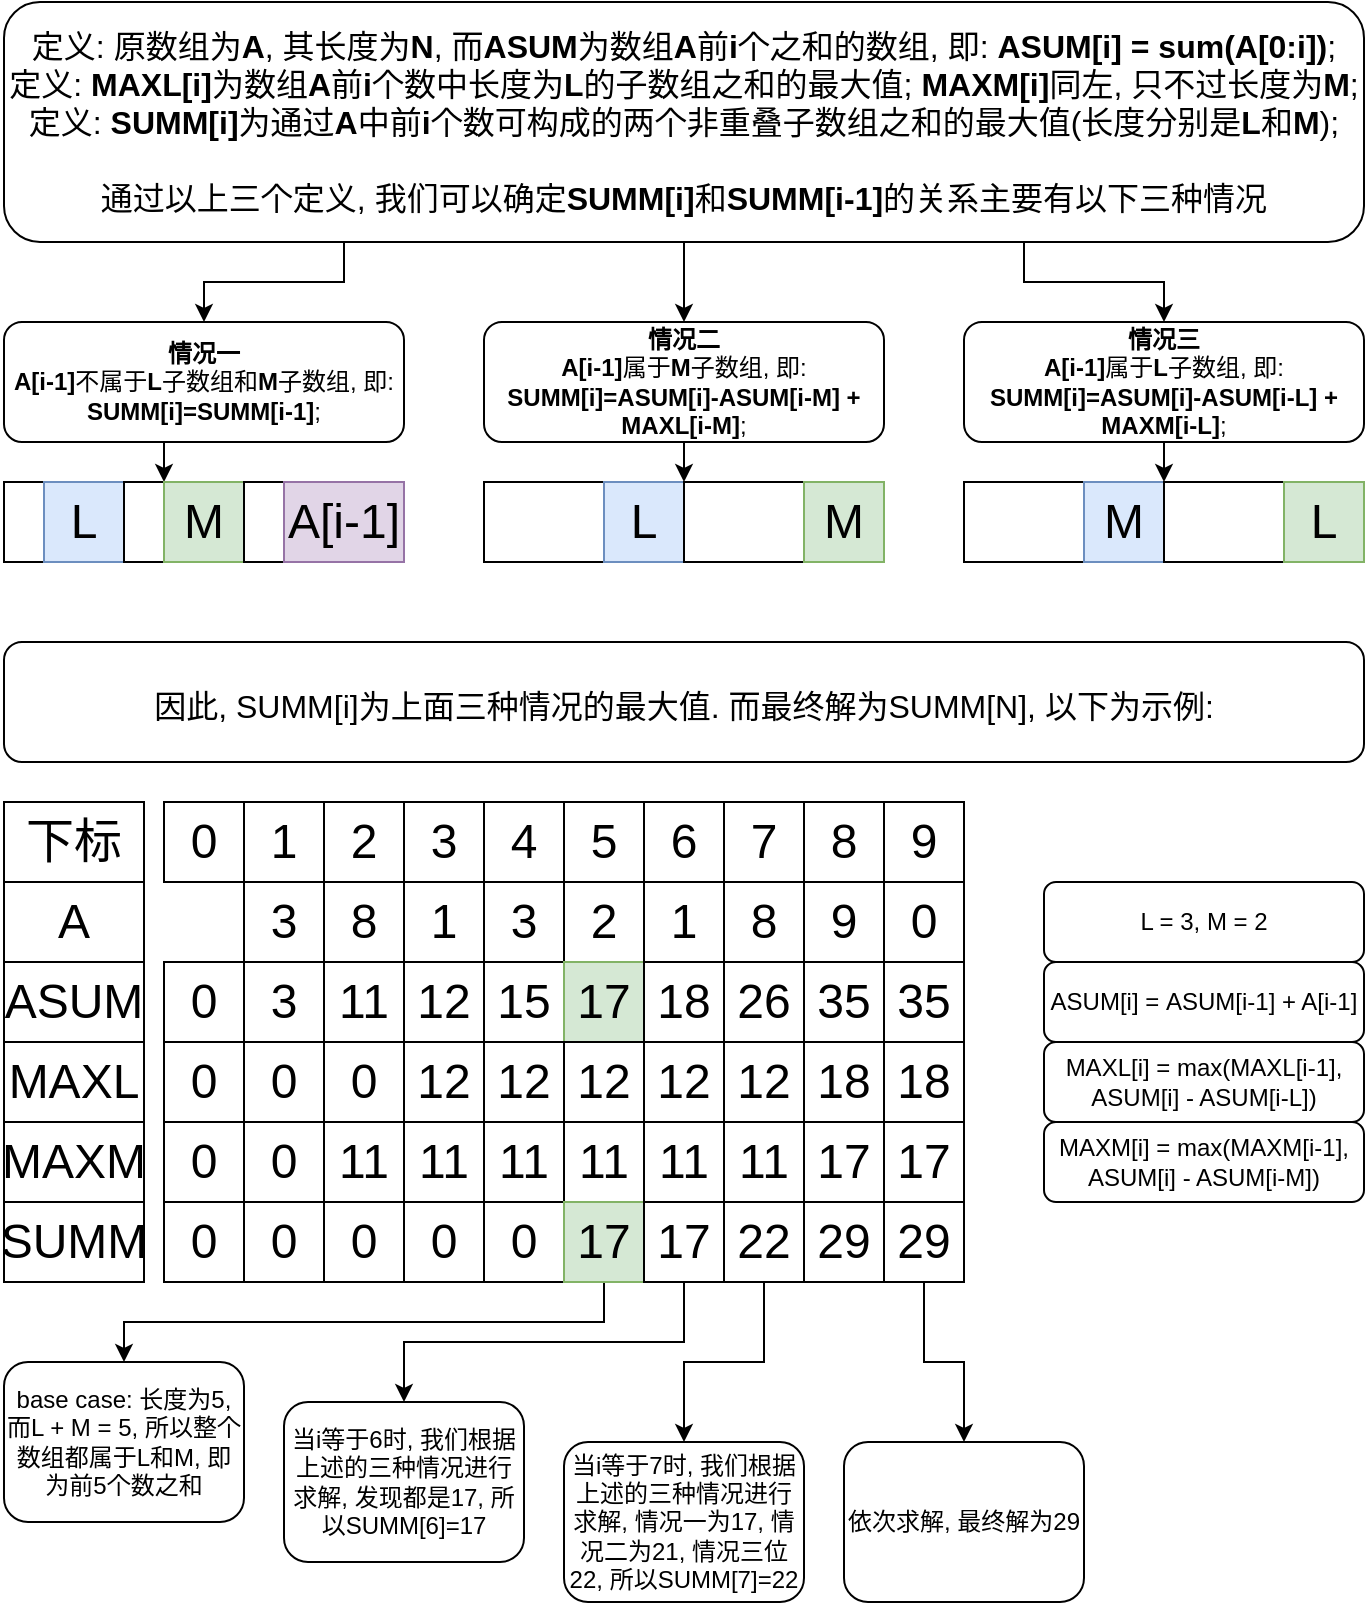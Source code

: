 <mxfile version="10.7.5" type="github"><diagram id="J-oB_Gyhdbi0Jz0GIsj-" name="Page-1"><mxGraphModel dx="918" dy="566" grid="1" gridSize="10" guides="1" tooltips="1" connect="1" arrows="1" fold="1" page="1" pageScale="1" pageWidth="850" pageHeight="1100" background="none" math="0" shadow="0"><root><mxCell id="0"/><mxCell id="1" parent="0"/><mxCell id="FOKrI0ng_Bm-5rEpiM3C-20" style="edgeStyle=orthogonalEdgeStyle;rounded=0;orthogonalLoop=1;jettySize=auto;html=1;exitX=0.25;exitY=1;exitDx=0;exitDy=0;fontSize=24;" edge="1" parent="1" source="X7NBNO9IW3vi-4_0X4rQ-117" target="FOKrI0ng_Bm-5rEpiM3C-1"><mxGeometry relative="1" as="geometry"/></mxCell><mxCell id="FOKrI0ng_Bm-5rEpiM3C-21" style="edgeStyle=orthogonalEdgeStyle;rounded=0;orthogonalLoop=1;jettySize=auto;html=1;exitX=0.5;exitY=1;exitDx=0;exitDy=0;entryX=0.5;entryY=0;entryDx=0;entryDy=0;fontSize=24;" edge="1" parent="1" source="X7NBNO9IW3vi-4_0X4rQ-117" target="FOKrI0ng_Bm-5rEpiM3C-9"><mxGeometry relative="1" as="geometry"/></mxCell><mxCell id="FOKrI0ng_Bm-5rEpiM3C-22" style="edgeStyle=orthogonalEdgeStyle;rounded=0;orthogonalLoop=1;jettySize=auto;html=1;exitX=0.75;exitY=1;exitDx=0;exitDy=0;entryX=0.5;entryY=0;entryDx=0;entryDy=0;fontSize=24;" edge="1" parent="1" source="X7NBNO9IW3vi-4_0X4rQ-117" target="FOKrI0ng_Bm-5rEpiM3C-10"><mxGeometry relative="1" as="geometry"/></mxCell><mxCell id="X7NBNO9IW3vi-4_0X4rQ-117" value="定义: 原数组为&lt;b&gt;A&lt;/b&gt;, 其长度为&lt;b&gt;N&lt;/b&gt;, 而&lt;b&gt;ASUM&lt;/b&gt;为数组&lt;b&gt;A&lt;/b&gt;前&lt;b&gt;i&lt;/b&gt;个之和的数组, 即: &lt;b&gt;ASUM[i] = sum(A[0:i])&lt;/b&gt;;&lt;br&gt;定义: &lt;b&gt;MAXL[i]&lt;/b&gt;为数组&lt;b&gt;A&lt;/b&gt;前&lt;b&gt;i&lt;/b&gt;个数中长度为&lt;b&gt;L&lt;/b&gt;的子数组之和的最大值;&amp;nbsp;&lt;b&gt;MAXM[i]&lt;/b&gt;同左, 只不过长度为&lt;b&gt;M&lt;/b&gt;;&lt;br&gt;定义: &lt;b&gt;SUMM[i]&lt;/b&gt;为通过&lt;b&gt;A&lt;/b&gt;中前&lt;b&gt;i&lt;/b&gt;个数可构成的两个非重叠子数组之和的最大值(长度分别是&lt;b&gt;L&lt;/b&gt;和&lt;b&gt;M&lt;/b&gt;);&lt;br&gt;&lt;br&gt;通过以上三个定义, 我们可以确定&lt;b&gt;SUMM[i]&lt;/b&gt;和&lt;b&gt;SUMM[i-1]&lt;/b&gt;的关系主要有以下三种情况&lt;br&gt;" style="rounded=1;whiteSpace=wrap;html=1;fontSize=16;" parent="1" vertex="1"><mxGeometry x="80" y="40" width="680" height="120" as="geometry"/></mxCell><mxCell id="FOKrI0ng_Bm-5rEpiM3C-24" style="edgeStyle=orthogonalEdgeStyle;rounded=0;orthogonalLoop=1;jettySize=auto;html=1;exitX=0.5;exitY=1;exitDx=0;exitDy=0;entryX=0;entryY=0;entryDx=0;entryDy=0;entryPerimeter=0;fontSize=24;" edge="1" parent="1" source="FOKrI0ng_Bm-5rEpiM3C-1" target="FOKrI0ng_Bm-5rEpiM3C-6"><mxGeometry relative="1" as="geometry"/></mxCell><mxCell id="FOKrI0ng_Bm-5rEpiM3C-1" value="&lt;b&gt;&lt;font style=&quot;font-size: 12px&quot;&gt;情况一&lt;/font&gt;&lt;/b&gt;&lt;br&gt;&lt;b&gt;A[i-1]&lt;/b&gt;不属于&lt;b&gt;L&lt;/b&gt;子数组和&lt;b&gt;M&lt;/b&gt;子数组, 即: &lt;b&gt;SUMM[i]=SUMM[i-1]&lt;/b&gt;;" style="rounded=1;whiteSpace=wrap;html=1;" vertex="1" parent="1"><mxGeometry x="80" y="200" width="200" height="60" as="geometry"/></mxCell><mxCell id="FOKrI0ng_Bm-5rEpiM3C-2" value="" style="rounded=0;whiteSpace=wrap;html=1;" vertex="1" parent="1"><mxGeometry x="80" y="280" width="20" height="40" as="geometry"/></mxCell><mxCell id="FOKrI0ng_Bm-5rEpiM3C-3" value="L" style="rounded=0;whiteSpace=wrap;html=1;fontSize=24;fillColor=#dae8fc;strokeColor=#6c8ebf;" vertex="1" parent="1"><mxGeometry x="100" y="280" width="40" height="40" as="geometry"/></mxCell><mxCell id="FOKrI0ng_Bm-5rEpiM3C-5" value="" style="rounded=0;whiteSpace=wrap;html=1;" vertex="1" parent="1"><mxGeometry x="140" y="280" width="20" height="40" as="geometry"/></mxCell><mxCell id="FOKrI0ng_Bm-5rEpiM3C-6" value="M" style="rounded=0;whiteSpace=wrap;html=1;fontSize=24;fillColor=#d5e8d4;strokeColor=#82b366;" vertex="1" parent="1"><mxGeometry x="160" y="280" width="40" height="40" as="geometry"/></mxCell><mxCell id="FOKrI0ng_Bm-5rEpiM3C-7" value="" style="rounded=0;whiteSpace=wrap;html=1;" vertex="1" parent="1"><mxGeometry x="200" y="280" width="20" height="40" as="geometry"/></mxCell><mxCell id="FOKrI0ng_Bm-5rEpiM3C-8" value="A[i-1]&lt;br&gt;" style="rounded=0;whiteSpace=wrap;html=1;fontSize=24;fillColor=#e1d5e7;strokeColor=#9673a6;" vertex="1" parent="1"><mxGeometry x="220" y="280" width="60" height="40" as="geometry"/></mxCell><mxCell id="FOKrI0ng_Bm-5rEpiM3C-25" style="edgeStyle=orthogonalEdgeStyle;rounded=0;orthogonalLoop=1;jettySize=auto;html=1;exitX=0.5;exitY=1;exitDx=0;exitDy=0;entryX=0;entryY=0;entryDx=0;entryDy=0;entryPerimeter=0;fontSize=24;" edge="1" parent="1" source="FOKrI0ng_Bm-5rEpiM3C-9" target="FOKrI0ng_Bm-5rEpiM3C-13"><mxGeometry relative="1" as="geometry"/></mxCell><mxCell id="FOKrI0ng_Bm-5rEpiM3C-9" value="&lt;b&gt;&lt;font style=&quot;font-size: 12px&quot;&gt;情况二&lt;/font&gt;&lt;/b&gt;&lt;br&gt;&lt;b&gt;A[i-1]&lt;/b&gt;属于&lt;b&gt;M&lt;/b&gt;子数组, 即: &lt;b&gt;SUMM[i]=ASUM[i]-ASUM[i-M] + MAXL[i-M]&lt;/b&gt;;" style="rounded=1;whiteSpace=wrap;html=1;" vertex="1" parent="1"><mxGeometry x="320" y="200" width="200" height="60" as="geometry"/></mxCell><mxCell id="FOKrI0ng_Bm-5rEpiM3C-26" style="edgeStyle=orthogonalEdgeStyle;rounded=0;orthogonalLoop=1;jettySize=auto;html=1;exitX=0.5;exitY=1;exitDx=0;exitDy=0;entryX=0;entryY=0;entryDx=0;entryDy=0;entryPerimeter=0;fontSize=24;" edge="1" parent="1" source="FOKrI0ng_Bm-5rEpiM3C-10" target="FOKrI0ng_Bm-5rEpiM3C-17"><mxGeometry relative="1" as="geometry"/></mxCell><mxCell id="FOKrI0ng_Bm-5rEpiM3C-10" value="&lt;font style=&quot;font-size: 12px&quot;&gt;&lt;b&gt;&lt;font style=&quot;font-size: 12px&quot;&gt;情况三&lt;/font&gt;&lt;/b&gt;&lt;br&gt;&lt;b&gt;A[i-1]&lt;/b&gt;属于&lt;b&gt;L&lt;/b&gt;子数组, 即: &lt;b&gt;SUMM[i]=&lt;/b&gt;&lt;b&gt;ASUM[i]-ASUM[i-L] + MAXM[i-L]&lt;/b&gt;;&lt;/font&gt;" style="rounded=1;whiteSpace=wrap;html=1;" vertex="1" parent="1"><mxGeometry x="560" y="200" width="200" height="60" as="geometry"/></mxCell><mxCell id="FOKrI0ng_Bm-5rEpiM3C-11" value="" style="rounded=0;whiteSpace=wrap;html=1;" vertex="1" parent="1"><mxGeometry x="320" y="280" width="60" height="40" as="geometry"/></mxCell><mxCell id="FOKrI0ng_Bm-5rEpiM3C-12" value="L" style="rounded=0;whiteSpace=wrap;html=1;fontSize=24;fillColor=#dae8fc;strokeColor=#6c8ebf;" vertex="1" parent="1"><mxGeometry x="380" y="280" width="40" height="40" as="geometry"/></mxCell><mxCell id="FOKrI0ng_Bm-5rEpiM3C-13" value="" style="rounded=0;whiteSpace=wrap;html=1;" vertex="1" parent="1"><mxGeometry x="420" y="280" width="60" height="40" as="geometry"/></mxCell><mxCell id="FOKrI0ng_Bm-5rEpiM3C-14" value="M" style="rounded=0;whiteSpace=wrap;html=1;fontSize=24;fillColor=#d5e8d4;strokeColor=#82b366;" vertex="1" parent="1"><mxGeometry x="480" y="280" width="40" height="40" as="geometry"/></mxCell><mxCell id="FOKrI0ng_Bm-5rEpiM3C-15" value="" style="rounded=0;whiteSpace=wrap;html=1;" vertex="1" parent="1"><mxGeometry x="560" y="280" width="60" height="40" as="geometry"/></mxCell><mxCell id="FOKrI0ng_Bm-5rEpiM3C-16" value="M" style="rounded=0;whiteSpace=wrap;html=1;fontSize=24;fillColor=#dae8fc;strokeColor=#6c8ebf;" vertex="1" parent="1"><mxGeometry x="620" y="280" width="40" height="40" as="geometry"/></mxCell><mxCell id="FOKrI0ng_Bm-5rEpiM3C-17" value="" style="rounded=0;whiteSpace=wrap;html=1;" vertex="1" parent="1"><mxGeometry x="660" y="280" width="60" height="40" as="geometry"/></mxCell><mxCell id="FOKrI0ng_Bm-5rEpiM3C-18" value="L" style="rounded=0;whiteSpace=wrap;html=1;fontSize=24;fillColor=#d5e8d4;strokeColor=#82b366;" vertex="1" parent="1"><mxGeometry x="720" y="280" width="40" height="40" as="geometry"/></mxCell><mxCell id="FOKrI0ng_Bm-5rEpiM3C-19" value="&lt;span style=&quot;font-size: 16px&quot;&gt;因此, SUMM[i]为上面三种情况的最大值. 而最终解为SUMM[N], 以下为示例:&lt;/span&gt;" style="rounded=1;whiteSpace=wrap;html=1;fontSize=24;" vertex="1" parent="1"><mxGeometry x="80" y="360" width="680" height="60" as="geometry"/></mxCell><mxCell id="FOKrI0ng_Bm-5rEpiM3C-29" value="3" style="rounded=0;whiteSpace=wrap;html=1;fontSize=24;" vertex="1" parent="1"><mxGeometry x="200" y="480" width="40" height="40" as="geometry"/></mxCell><mxCell id="FOKrI0ng_Bm-5rEpiM3C-30" value="3" style="rounded=0;whiteSpace=wrap;html=1;fontSize=24;" vertex="1" parent="1"><mxGeometry x="320" y="480" width="40" height="40" as="geometry"/></mxCell><mxCell id="FOKrI0ng_Bm-5rEpiM3C-31" value="8" style="rounded=0;whiteSpace=wrap;html=1;fontSize=24;" vertex="1" parent="1"><mxGeometry x="240" y="480" width="40" height="40" as="geometry"/></mxCell><mxCell id="FOKrI0ng_Bm-5rEpiM3C-32" value="1" style="rounded=0;whiteSpace=wrap;html=1;fontSize=24;" vertex="1" parent="1"><mxGeometry x="280" y="480" width="40" height="40" as="geometry"/></mxCell><mxCell id="FOKrI0ng_Bm-5rEpiM3C-34" value="2" style="rounded=0;whiteSpace=wrap;html=1;fontSize=24;" vertex="1" parent="1"><mxGeometry x="360" y="480" width="40" height="40" as="geometry"/></mxCell><mxCell id="FOKrI0ng_Bm-5rEpiM3C-35" value="1" style="rounded=0;whiteSpace=wrap;html=1;fontSize=24;" vertex="1" parent="1"><mxGeometry x="400" y="480" width="40" height="40" as="geometry"/></mxCell><mxCell id="FOKrI0ng_Bm-5rEpiM3C-36" value="0" style="rounded=0;whiteSpace=wrap;html=1;fontSize=24;" vertex="1" parent="1"><mxGeometry x="520" y="480" width="40" height="40" as="geometry"/></mxCell><mxCell id="FOKrI0ng_Bm-5rEpiM3C-37" value="8" style="rounded=0;whiteSpace=wrap;html=1;fontSize=24;" vertex="1" parent="1"><mxGeometry x="440" y="480" width="40" height="40" as="geometry"/></mxCell><mxCell id="FOKrI0ng_Bm-5rEpiM3C-38" value="9" style="rounded=0;whiteSpace=wrap;html=1;fontSize=24;" vertex="1" parent="1"><mxGeometry x="480" y="480" width="40" height="40" as="geometry"/></mxCell><mxCell id="FOKrI0ng_Bm-5rEpiM3C-40" value="A&lt;br&gt;" style="rounded=0;whiteSpace=wrap;html=1;fontSize=24;" vertex="1" parent="1"><mxGeometry x="80" y="480" width="70" height="40" as="geometry"/></mxCell><mxCell id="FOKrI0ng_Bm-5rEpiM3C-41" value="0" style="rounded=0;whiteSpace=wrap;html=1;fontSize=24;" vertex="1" parent="1"><mxGeometry x="160" y="520" width="40" height="40" as="geometry"/></mxCell><mxCell id="FOKrI0ng_Bm-5rEpiM3C-42" value="12" style="rounded=0;whiteSpace=wrap;html=1;fontSize=24;" vertex="1" parent="1"><mxGeometry x="280" y="520" width="40" height="40" as="geometry"/></mxCell><mxCell id="FOKrI0ng_Bm-5rEpiM3C-43" value="3" style="rounded=0;whiteSpace=wrap;html=1;fontSize=24;" vertex="1" parent="1"><mxGeometry x="200" y="520" width="40" height="40" as="geometry"/></mxCell><mxCell id="FOKrI0ng_Bm-5rEpiM3C-44" value="11" style="rounded=0;whiteSpace=wrap;html=1;fontSize=24;" vertex="1" parent="1"><mxGeometry x="240" y="520" width="40" height="40" as="geometry"/></mxCell><mxCell id="FOKrI0ng_Bm-5rEpiM3C-45" value="15" style="rounded=0;whiteSpace=wrap;html=1;fontSize=24;" vertex="1" parent="1"><mxGeometry x="320" y="520" width="40" height="40" as="geometry"/></mxCell><mxCell id="FOKrI0ng_Bm-5rEpiM3C-46" value="17" style="rounded=0;whiteSpace=wrap;html=1;fontSize=24;fillColor=#d5e8d4;strokeColor=#82b366;" vertex="1" parent="1"><mxGeometry x="360" y="520" width="40" height="40" as="geometry"/></mxCell><mxCell id="FOKrI0ng_Bm-5rEpiM3C-47" value="35" style="rounded=0;whiteSpace=wrap;html=1;fontSize=24;" vertex="1" parent="1"><mxGeometry x="480" y="520" width="40" height="40" as="geometry"/></mxCell><mxCell id="FOKrI0ng_Bm-5rEpiM3C-48" value="18" style="rounded=0;whiteSpace=wrap;html=1;fontSize=24;" vertex="1" parent="1"><mxGeometry x="400" y="520" width="40" height="40" as="geometry"/></mxCell><mxCell id="FOKrI0ng_Bm-5rEpiM3C-49" value="26" style="rounded=0;whiteSpace=wrap;html=1;fontSize=24;" vertex="1" parent="1"><mxGeometry x="440" y="520" width="40" height="40" as="geometry"/></mxCell><mxCell id="FOKrI0ng_Bm-5rEpiM3C-50" value="ASUM&lt;br&gt;" style="rounded=0;whiteSpace=wrap;html=1;fontSize=24;direction=west;" vertex="1" parent="1"><mxGeometry x="80" y="520" width="70" height="40" as="geometry"/></mxCell><mxCell id="FOKrI0ng_Bm-5rEpiM3C-51" value="35" style="rounded=0;whiteSpace=wrap;html=1;fontSize=24;" vertex="1" parent="1"><mxGeometry x="520" y="520" width="40" height="40" as="geometry"/></mxCell><mxCell id="FOKrI0ng_Bm-5rEpiM3C-52" value="&lt;font style=&quot;font-size: 12px&quot;&gt;ASUM[i] =&lt;/font&gt;&amp;nbsp;ASUM[i-1] + A[i-1]" style="rounded=1;whiteSpace=wrap;html=1;fontSize=12;" vertex="1" parent="1"><mxGeometry x="600" y="520" width="160" height="40" as="geometry"/></mxCell><mxCell id="FOKrI0ng_Bm-5rEpiM3C-53" value="0" style="rounded=0;whiteSpace=wrap;html=1;fontSize=24;" vertex="1" parent="1"><mxGeometry x="160" y="560" width="40" height="40" as="geometry"/></mxCell><mxCell id="FOKrI0ng_Bm-5rEpiM3C-54" value="12" style="rounded=0;whiteSpace=wrap;html=1;fontSize=24;" vertex="1" parent="1"><mxGeometry x="280" y="560" width="40" height="40" as="geometry"/></mxCell><mxCell id="FOKrI0ng_Bm-5rEpiM3C-55" value="0" style="rounded=0;whiteSpace=wrap;html=1;fontSize=24;" vertex="1" parent="1"><mxGeometry x="200" y="560" width="40" height="40" as="geometry"/></mxCell><mxCell id="FOKrI0ng_Bm-5rEpiM3C-56" value="0" style="rounded=0;whiteSpace=wrap;html=1;fontSize=24;" vertex="1" parent="1"><mxGeometry x="240" y="560" width="40" height="40" as="geometry"/></mxCell><mxCell id="FOKrI0ng_Bm-5rEpiM3C-57" value="12" style="rounded=0;whiteSpace=wrap;html=1;fontSize=24;" vertex="1" parent="1"><mxGeometry x="320" y="560" width="40" height="40" as="geometry"/></mxCell><mxCell id="FOKrI0ng_Bm-5rEpiM3C-58" value="12" style="rounded=0;whiteSpace=wrap;html=1;fontSize=24;" vertex="1" parent="1"><mxGeometry x="360" y="560" width="40" height="40" as="geometry"/></mxCell><mxCell id="FOKrI0ng_Bm-5rEpiM3C-59" value="18" style="rounded=0;whiteSpace=wrap;html=1;fontSize=24;" vertex="1" parent="1"><mxGeometry x="480" y="560" width="40" height="40" as="geometry"/></mxCell><mxCell id="FOKrI0ng_Bm-5rEpiM3C-60" value="12" style="rounded=0;whiteSpace=wrap;html=1;fontSize=24;" vertex="1" parent="1"><mxGeometry x="400" y="560" width="40" height="40" as="geometry"/></mxCell><mxCell id="FOKrI0ng_Bm-5rEpiM3C-61" value="12" style="rounded=0;whiteSpace=wrap;html=1;fontSize=24;" vertex="1" parent="1"><mxGeometry x="440" y="560" width="40" height="40" as="geometry"/></mxCell><mxCell id="FOKrI0ng_Bm-5rEpiM3C-62" value="MAXL&lt;br&gt;" style="rounded=0;whiteSpace=wrap;html=1;fontSize=24;direction=west;" vertex="1" parent="1"><mxGeometry x="80" y="560" width="70" height="40" as="geometry"/></mxCell><mxCell id="FOKrI0ng_Bm-5rEpiM3C-63" value="18" style="rounded=0;whiteSpace=wrap;html=1;fontSize=24;" vertex="1" parent="1"><mxGeometry x="520" y="560" width="40" height="40" as="geometry"/></mxCell><mxCell id="FOKrI0ng_Bm-5rEpiM3C-64" value="L = 3, M = 2" style="rounded=1;whiteSpace=wrap;html=1;fontSize=12;fontStyle=0" vertex="1" parent="1"><mxGeometry x="600" y="480" width="160" height="40" as="geometry"/></mxCell><mxCell id="FOKrI0ng_Bm-5rEpiM3C-67" value="0" style="rounded=0;whiteSpace=wrap;html=1;fontSize=24;" vertex="1" parent="1"><mxGeometry x="160" y="600" width="40" height="40" as="geometry"/></mxCell><mxCell id="FOKrI0ng_Bm-5rEpiM3C-68" value="11" style="rounded=0;whiteSpace=wrap;html=1;fontSize=24;" vertex="1" parent="1"><mxGeometry x="280" y="600" width="40" height="40" as="geometry"/></mxCell><mxCell id="FOKrI0ng_Bm-5rEpiM3C-69" value="0" style="rounded=0;whiteSpace=wrap;html=1;fontSize=24;" vertex="1" parent="1"><mxGeometry x="200" y="600" width="40" height="40" as="geometry"/></mxCell><mxCell id="FOKrI0ng_Bm-5rEpiM3C-70" value="11" style="rounded=0;whiteSpace=wrap;html=1;fontSize=24;" vertex="1" parent="1"><mxGeometry x="240" y="600" width="40" height="40" as="geometry"/></mxCell><mxCell id="FOKrI0ng_Bm-5rEpiM3C-71" value="11" style="rounded=0;whiteSpace=wrap;html=1;fontSize=24;" vertex="1" parent="1"><mxGeometry x="320" y="600" width="40" height="40" as="geometry"/></mxCell><mxCell id="FOKrI0ng_Bm-5rEpiM3C-72" value="11" style="rounded=0;whiteSpace=wrap;html=1;fontSize=24;" vertex="1" parent="1"><mxGeometry x="360" y="600" width="40" height="40" as="geometry"/></mxCell><mxCell id="FOKrI0ng_Bm-5rEpiM3C-73" value="17" style="rounded=0;whiteSpace=wrap;html=1;fontSize=24;" vertex="1" parent="1"><mxGeometry x="480" y="600" width="40" height="40" as="geometry"/></mxCell><mxCell id="FOKrI0ng_Bm-5rEpiM3C-74" value="11" style="rounded=0;whiteSpace=wrap;html=1;fontSize=24;" vertex="1" parent="1"><mxGeometry x="400" y="600" width="40" height="40" as="geometry"/></mxCell><mxCell id="FOKrI0ng_Bm-5rEpiM3C-75" value="11" style="rounded=0;whiteSpace=wrap;html=1;fontSize=24;" vertex="1" parent="1"><mxGeometry x="440" y="600" width="40" height="40" as="geometry"/></mxCell><mxCell id="FOKrI0ng_Bm-5rEpiM3C-76" value="MAXM&lt;br&gt;" style="rounded=0;whiteSpace=wrap;html=1;fontSize=24;direction=west;" vertex="1" parent="1"><mxGeometry x="80" y="600" width="70" height="40" as="geometry"/></mxCell><mxCell id="FOKrI0ng_Bm-5rEpiM3C-77" value="17" style="rounded=0;whiteSpace=wrap;html=1;fontSize=24;" vertex="1" parent="1"><mxGeometry x="520" y="600" width="40" height="40" as="geometry"/></mxCell><mxCell id="FOKrI0ng_Bm-5rEpiM3C-78" value="MAXM[i] = max(MAXM[i-1], ASUM[i] - ASUM[i-M])" style="rounded=1;whiteSpace=wrap;html=1;fontSize=12;" vertex="1" parent="1"><mxGeometry x="600" y="600" width="160" height="40" as="geometry"/></mxCell><mxCell id="FOKrI0ng_Bm-5rEpiM3C-79" value="MAXL[i] = max(MAXL[i-1], ASUM[i] - ASUM[i-L])" style="rounded=1;whiteSpace=wrap;html=1;fontSize=12;fontStyle=0" vertex="1" parent="1"><mxGeometry x="600" y="560" width="160" height="40" as="geometry"/></mxCell><mxCell id="FOKrI0ng_Bm-5rEpiM3C-80" value="0" style="rounded=0;whiteSpace=wrap;html=1;fontSize=24;" vertex="1" parent="1"><mxGeometry x="160" y="440" width="40" height="40" as="geometry"/></mxCell><mxCell id="FOKrI0ng_Bm-5rEpiM3C-81" value="3" style="rounded=0;whiteSpace=wrap;html=1;fontSize=24;" vertex="1" parent="1"><mxGeometry x="280" y="440" width="40" height="40" as="geometry"/></mxCell><mxCell id="FOKrI0ng_Bm-5rEpiM3C-82" value="1" style="rounded=0;whiteSpace=wrap;html=1;fontSize=24;" vertex="1" parent="1"><mxGeometry x="200" y="440" width="40" height="40" as="geometry"/></mxCell><mxCell id="FOKrI0ng_Bm-5rEpiM3C-83" value="2" style="rounded=0;whiteSpace=wrap;html=1;fontSize=24;" vertex="1" parent="1"><mxGeometry x="240" y="440" width="40" height="40" as="geometry"/></mxCell><mxCell id="FOKrI0ng_Bm-5rEpiM3C-84" value="4" style="rounded=0;whiteSpace=wrap;html=1;fontSize=24;" vertex="1" parent="1"><mxGeometry x="320" y="440" width="40" height="40" as="geometry"/></mxCell><mxCell id="FOKrI0ng_Bm-5rEpiM3C-85" value="5" style="rounded=0;whiteSpace=wrap;html=1;fontSize=24;" vertex="1" parent="1"><mxGeometry x="360" y="440" width="40" height="40" as="geometry"/></mxCell><mxCell id="FOKrI0ng_Bm-5rEpiM3C-86" value="8" style="rounded=0;whiteSpace=wrap;html=1;fontSize=24;" vertex="1" parent="1"><mxGeometry x="480" y="440" width="40" height="40" as="geometry"/></mxCell><mxCell id="FOKrI0ng_Bm-5rEpiM3C-87" value="6" style="rounded=0;whiteSpace=wrap;html=1;fontSize=24;" vertex="1" parent="1"><mxGeometry x="400" y="440" width="40" height="40" as="geometry"/></mxCell><mxCell id="FOKrI0ng_Bm-5rEpiM3C-88" value="7" style="rounded=0;whiteSpace=wrap;html=1;fontSize=24;" vertex="1" parent="1"><mxGeometry x="440" y="440" width="40" height="40" as="geometry"/></mxCell><mxCell id="FOKrI0ng_Bm-5rEpiM3C-89" value="9" style="rounded=0;whiteSpace=wrap;html=1;fontSize=24;" vertex="1" parent="1"><mxGeometry x="520" y="440" width="40" height="40" as="geometry"/></mxCell><mxCell id="FOKrI0ng_Bm-5rEpiM3C-90" value="下标" style="rounded=0;whiteSpace=wrap;html=1;fontSize=24;" vertex="1" parent="1"><mxGeometry x="80" y="440" width="70" height="40" as="geometry"/></mxCell><mxCell id="FOKrI0ng_Bm-5rEpiM3C-91" value="0" style="rounded=0;whiteSpace=wrap;html=1;fontSize=24;" vertex="1" parent="1"><mxGeometry x="160" y="640" width="40" height="40" as="geometry"/></mxCell><mxCell id="FOKrI0ng_Bm-5rEpiM3C-92" value="0" style="rounded=0;whiteSpace=wrap;html=1;fontSize=24;" vertex="1" parent="1"><mxGeometry x="280" y="640" width="40" height="40" as="geometry"/></mxCell><mxCell id="FOKrI0ng_Bm-5rEpiM3C-93" value="0" style="rounded=0;whiteSpace=wrap;html=1;fontSize=24;" vertex="1" parent="1"><mxGeometry x="200" y="640" width="40" height="40" as="geometry"/></mxCell><mxCell id="FOKrI0ng_Bm-5rEpiM3C-94" value="0" style="rounded=0;whiteSpace=wrap;html=1;fontSize=24;" vertex="1" parent="1"><mxGeometry x="240" y="640" width="40" height="40" as="geometry"/></mxCell><mxCell id="FOKrI0ng_Bm-5rEpiM3C-95" value="0" style="rounded=0;whiteSpace=wrap;html=1;fontSize=24;" vertex="1" parent="1"><mxGeometry x="320" y="640" width="40" height="40" as="geometry"/></mxCell><mxCell id="FOKrI0ng_Bm-5rEpiM3C-103" style="edgeStyle=orthogonalEdgeStyle;rounded=0;orthogonalLoop=1;jettySize=auto;html=1;exitX=0.5;exitY=1;exitDx=0;exitDy=0;entryX=0.5;entryY=0;entryDx=0;entryDy=0;fontSize=12;" edge="1" parent="1" source="FOKrI0ng_Bm-5rEpiM3C-96" target="FOKrI0ng_Bm-5rEpiM3C-102"><mxGeometry relative="1" as="geometry"/></mxCell><mxCell id="FOKrI0ng_Bm-5rEpiM3C-96" value="17" style="rounded=0;whiteSpace=wrap;html=1;fontSize=24;fillColor=#d5e8d4;strokeColor=#82b366;" vertex="1" parent="1"><mxGeometry x="360" y="640" width="40" height="40" as="geometry"/></mxCell><mxCell id="FOKrI0ng_Bm-5rEpiM3C-97" value="29" style="rounded=0;whiteSpace=wrap;html=1;fontSize=24;" vertex="1" parent="1"><mxGeometry x="480" y="640" width="40" height="40" as="geometry"/></mxCell><mxCell id="FOKrI0ng_Bm-5rEpiM3C-106" style="edgeStyle=orthogonalEdgeStyle;rounded=0;orthogonalLoop=1;jettySize=auto;html=1;exitX=0.5;exitY=1;exitDx=0;exitDy=0;entryX=0.5;entryY=0;entryDx=0;entryDy=0;fontSize=12;" edge="1" parent="1" source="FOKrI0ng_Bm-5rEpiM3C-98" target="FOKrI0ng_Bm-5rEpiM3C-104"><mxGeometry relative="1" as="geometry"/></mxCell><mxCell id="FOKrI0ng_Bm-5rEpiM3C-98" value="17" style="rounded=0;whiteSpace=wrap;html=1;fontSize=24;" vertex="1" parent="1"><mxGeometry x="400" y="640" width="40" height="40" as="geometry"/></mxCell><mxCell id="FOKrI0ng_Bm-5rEpiM3C-108" style="edgeStyle=orthogonalEdgeStyle;rounded=0;orthogonalLoop=1;jettySize=auto;html=1;exitX=0.5;exitY=1;exitDx=0;exitDy=0;entryX=0.5;entryY=0;entryDx=0;entryDy=0;fontSize=12;" edge="1" parent="1" source="FOKrI0ng_Bm-5rEpiM3C-99" target="FOKrI0ng_Bm-5rEpiM3C-107"><mxGeometry relative="1" as="geometry"/></mxCell><mxCell id="FOKrI0ng_Bm-5rEpiM3C-99" value="22" style="rounded=0;whiteSpace=wrap;html=1;fontSize=24;" vertex="1" parent="1"><mxGeometry x="440" y="640" width="40" height="40" as="geometry"/></mxCell><mxCell id="FOKrI0ng_Bm-5rEpiM3C-100" value="SUMM&lt;br&gt;" style="rounded=0;whiteSpace=wrap;html=1;fontSize=24;direction=west;" vertex="1" parent="1"><mxGeometry x="80" y="640" width="70" height="40" as="geometry"/></mxCell><mxCell id="FOKrI0ng_Bm-5rEpiM3C-110" style="edgeStyle=orthogonalEdgeStyle;rounded=0;orthogonalLoop=1;jettySize=auto;html=1;exitX=0.5;exitY=1;exitDx=0;exitDy=0;entryX=0.5;entryY=0;entryDx=0;entryDy=0;fontSize=12;" edge="1" parent="1" source="FOKrI0ng_Bm-5rEpiM3C-101" target="FOKrI0ng_Bm-5rEpiM3C-109"><mxGeometry relative="1" as="geometry"/></mxCell><mxCell id="FOKrI0ng_Bm-5rEpiM3C-101" value="29" style="rounded=0;whiteSpace=wrap;html=1;fontSize=24;" vertex="1" parent="1"><mxGeometry x="520" y="640" width="40" height="40" as="geometry"/></mxCell><mxCell id="FOKrI0ng_Bm-5rEpiM3C-102" value="base case: 长度为5, 而L + M = 5, 所以整个数组都属于L和M, 即为前5个数之和" style="rounded=1;whiteSpace=wrap;html=1;fontSize=12;" vertex="1" parent="1"><mxGeometry x="80" y="720" width="120" height="80" as="geometry"/></mxCell><mxCell id="FOKrI0ng_Bm-5rEpiM3C-104" value="当i等于6时, 我们根据上述的三种情况进行求解, 发现都是17, 所以SUMM[6]=17" style="rounded=1;whiteSpace=wrap;html=1;fontSize=12;" vertex="1" parent="1"><mxGeometry x="220" y="740" width="120" height="80" as="geometry"/></mxCell><mxCell id="FOKrI0ng_Bm-5rEpiM3C-107" value="当i等于7时, 我们根据上述的三种情况进行求解, 情况一为17, 情况二为21, 情况三位22, 所以SUMM[7]=22" style="rounded=1;whiteSpace=wrap;html=1;fontSize=12;" vertex="1" parent="1"><mxGeometry x="360" y="760" width="120" height="80" as="geometry"/></mxCell><mxCell id="FOKrI0ng_Bm-5rEpiM3C-109" value="依次求解, 最终解为29" style="rounded=1;whiteSpace=wrap;html=1;fontSize=12;" vertex="1" parent="1"><mxGeometry x="500" y="760" width="120" height="80" as="geometry"/></mxCell></root></mxGraphModel></diagram></mxfile>
